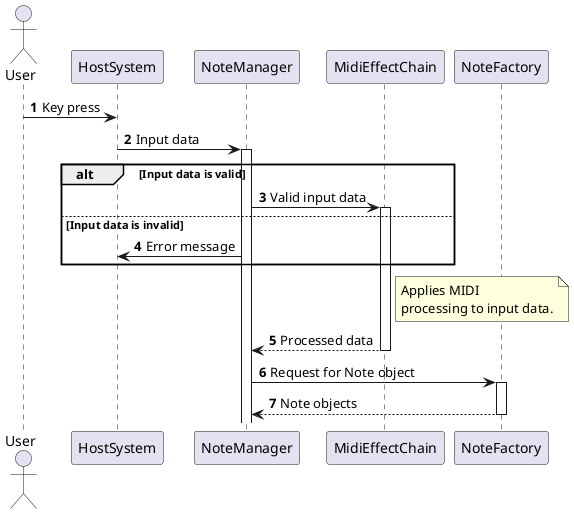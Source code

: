 @startuml

actor User
participant HostSystem
participant NoteManager
participant MidiEffectChain
participant NoteFactory

autonumber

User -> HostSystem: Key press

HostSystem -> NoteManager: Input data
activate NoteManager

alt Input data is valid
    NoteManager -> MidiEffectChain: Valid input data
    activate MidiEffectChain
else Input data is invalid
    NoteManager -> HostSystem: Error message
end

activate MidiEffectChain

note right MidiEffectChain
Applies MIDI
processing to input data.
end note

MidiEffectChain --> NoteManager: Processed data
deactivate MidiEffectChain
NoteManager -> NoteFactory: Request for Note object
activate NoteFactory
NoteFactory --> NoteManager: Note objects
deactivate NoteFactory


@enduml